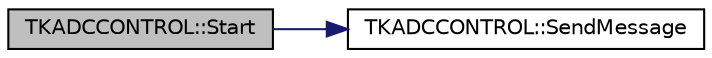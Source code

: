 digraph "TKADCCONTROL::Start"
{
  edge [fontname="Helvetica",fontsize="10",labelfontname="Helvetica",labelfontsize="10"];
  node [fontname="Helvetica",fontsize="10",shape=record];
  rankdir="LR";
  Node23 [label="TKADCCONTROL::Start",height=0.2,width=0.4,color="black", fillcolor="grey75", style="filled", fontcolor="black"];
  Node23 -> Node24 [color="midnightblue",fontsize="10",style="solid"];
  Node24 [label="TKADCCONTROL::SendMessage",height=0.2,width=0.4,color="black", fillcolor="white", style="filled",URL="$class_t_k_a_d_c_c_o_n_t_r_o_l.html#a2808f2efde28bcfc670d0ddfe2c6791e"];
}
